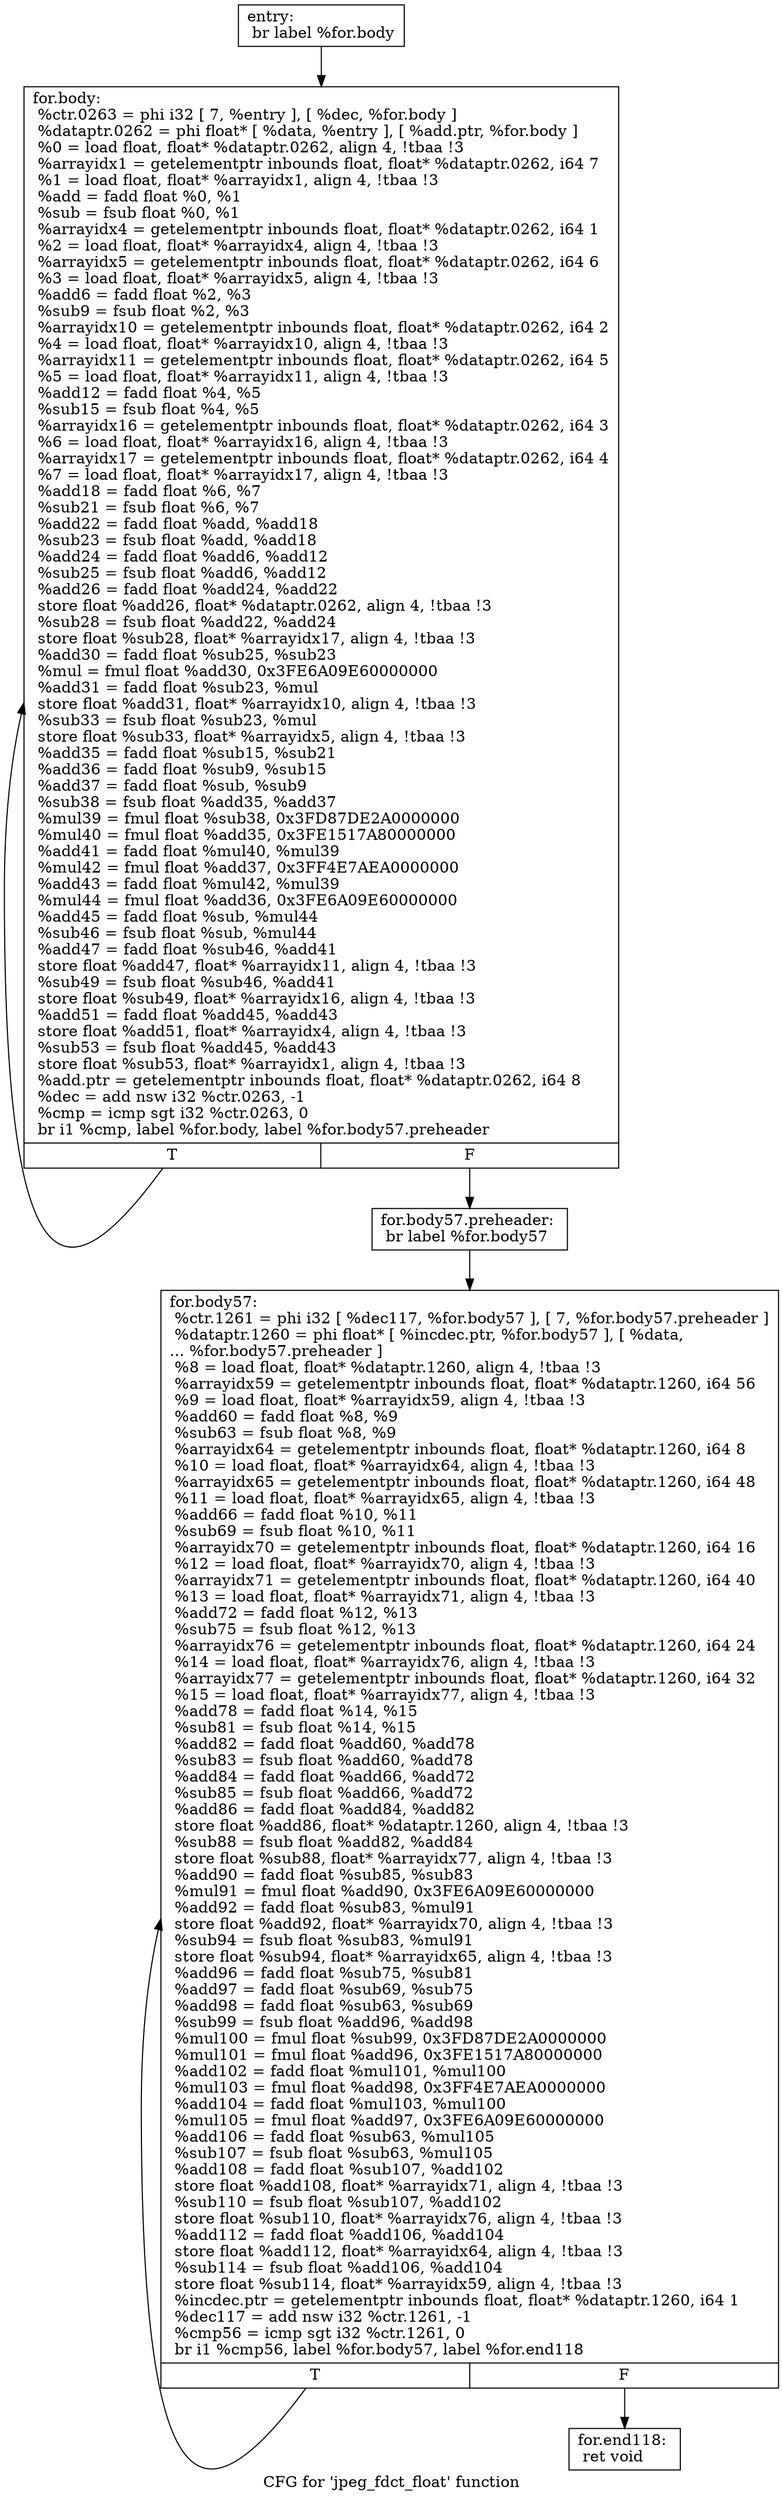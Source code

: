 digraph "CFG for 'jpeg_fdct_float' function" {
	label="CFG for 'jpeg_fdct_float' function";

	Node0x56e48d0 [shape=record,label="{entry:\l  br label %for.body\l}"];
	Node0x56e48d0 -> Node0x56e4980;
	Node0x56e4980 [shape=record,label="{for.body:                                         \l  %ctr.0263 = phi i32 [ 7, %entry ], [ %dec, %for.body ]\l  %dataptr.0262 = phi float* [ %data, %entry ], [ %add.ptr, %for.body ]\l  %0 = load float, float* %dataptr.0262, align 4, !tbaa !3\l  %arrayidx1 = getelementptr inbounds float, float* %dataptr.0262, i64 7\l  %1 = load float, float* %arrayidx1, align 4, !tbaa !3\l  %add = fadd float %0, %1\l  %sub = fsub float %0, %1\l  %arrayidx4 = getelementptr inbounds float, float* %dataptr.0262, i64 1\l  %2 = load float, float* %arrayidx4, align 4, !tbaa !3\l  %arrayidx5 = getelementptr inbounds float, float* %dataptr.0262, i64 6\l  %3 = load float, float* %arrayidx5, align 4, !tbaa !3\l  %add6 = fadd float %2, %3\l  %sub9 = fsub float %2, %3\l  %arrayidx10 = getelementptr inbounds float, float* %dataptr.0262, i64 2\l  %4 = load float, float* %arrayidx10, align 4, !tbaa !3\l  %arrayidx11 = getelementptr inbounds float, float* %dataptr.0262, i64 5\l  %5 = load float, float* %arrayidx11, align 4, !tbaa !3\l  %add12 = fadd float %4, %5\l  %sub15 = fsub float %4, %5\l  %arrayidx16 = getelementptr inbounds float, float* %dataptr.0262, i64 3\l  %6 = load float, float* %arrayidx16, align 4, !tbaa !3\l  %arrayidx17 = getelementptr inbounds float, float* %dataptr.0262, i64 4\l  %7 = load float, float* %arrayidx17, align 4, !tbaa !3\l  %add18 = fadd float %6, %7\l  %sub21 = fsub float %6, %7\l  %add22 = fadd float %add, %add18\l  %sub23 = fsub float %add, %add18\l  %add24 = fadd float %add6, %add12\l  %sub25 = fsub float %add6, %add12\l  %add26 = fadd float %add24, %add22\l  store float %add26, float* %dataptr.0262, align 4, !tbaa !3\l  %sub28 = fsub float %add22, %add24\l  store float %sub28, float* %arrayidx17, align 4, !tbaa !3\l  %add30 = fadd float %sub25, %sub23\l  %mul = fmul float %add30, 0x3FE6A09E60000000\l  %add31 = fadd float %sub23, %mul\l  store float %add31, float* %arrayidx10, align 4, !tbaa !3\l  %sub33 = fsub float %sub23, %mul\l  store float %sub33, float* %arrayidx5, align 4, !tbaa !3\l  %add35 = fadd float %sub15, %sub21\l  %add36 = fadd float %sub9, %sub15\l  %add37 = fadd float %sub, %sub9\l  %sub38 = fsub float %add35, %add37\l  %mul39 = fmul float %sub38, 0x3FD87DE2A0000000\l  %mul40 = fmul float %add35, 0x3FE1517A80000000\l  %add41 = fadd float %mul40, %mul39\l  %mul42 = fmul float %add37, 0x3FF4E7AEA0000000\l  %add43 = fadd float %mul42, %mul39\l  %mul44 = fmul float %add36, 0x3FE6A09E60000000\l  %add45 = fadd float %sub, %mul44\l  %sub46 = fsub float %sub, %mul44\l  %add47 = fadd float %sub46, %add41\l  store float %add47, float* %arrayidx11, align 4, !tbaa !3\l  %sub49 = fsub float %sub46, %add41\l  store float %sub49, float* %arrayidx16, align 4, !tbaa !3\l  %add51 = fadd float %add45, %add43\l  store float %add51, float* %arrayidx4, align 4, !tbaa !3\l  %sub53 = fsub float %add45, %add43\l  store float %sub53, float* %arrayidx1, align 4, !tbaa !3\l  %add.ptr = getelementptr inbounds float, float* %dataptr.0262, i64 8\l  %dec = add nsw i32 %ctr.0263, -1\l  %cmp = icmp sgt i32 %ctr.0263, 0\l  br i1 %cmp, label %for.body, label %for.body57.preheader\l|{<s0>T|<s1>F}}"];
	Node0x56e4980:s0 -> Node0x56e4980;
	Node0x56e4980:s1 -> Node0x56e5250;
	Node0x56e5250 [shape=record,label="{for.body57.preheader:                             \l  br label %for.body57\l}"];
	Node0x56e5250 -> Node0x56e7eb0;
	Node0x56e7eb0 [shape=record,label="{for.body57:                                       \l  %ctr.1261 = phi i32 [ %dec117, %for.body57 ], [ 7, %for.body57.preheader ]\l  %dataptr.1260 = phi float* [ %incdec.ptr, %for.body57 ], [ %data,\l... %for.body57.preheader ]\l  %8 = load float, float* %dataptr.1260, align 4, !tbaa !3\l  %arrayidx59 = getelementptr inbounds float, float* %dataptr.1260, i64 56\l  %9 = load float, float* %arrayidx59, align 4, !tbaa !3\l  %add60 = fadd float %8, %9\l  %sub63 = fsub float %8, %9\l  %arrayidx64 = getelementptr inbounds float, float* %dataptr.1260, i64 8\l  %10 = load float, float* %arrayidx64, align 4, !tbaa !3\l  %arrayidx65 = getelementptr inbounds float, float* %dataptr.1260, i64 48\l  %11 = load float, float* %arrayidx65, align 4, !tbaa !3\l  %add66 = fadd float %10, %11\l  %sub69 = fsub float %10, %11\l  %arrayidx70 = getelementptr inbounds float, float* %dataptr.1260, i64 16\l  %12 = load float, float* %arrayidx70, align 4, !tbaa !3\l  %arrayidx71 = getelementptr inbounds float, float* %dataptr.1260, i64 40\l  %13 = load float, float* %arrayidx71, align 4, !tbaa !3\l  %add72 = fadd float %12, %13\l  %sub75 = fsub float %12, %13\l  %arrayidx76 = getelementptr inbounds float, float* %dataptr.1260, i64 24\l  %14 = load float, float* %arrayidx76, align 4, !tbaa !3\l  %arrayidx77 = getelementptr inbounds float, float* %dataptr.1260, i64 32\l  %15 = load float, float* %arrayidx77, align 4, !tbaa !3\l  %add78 = fadd float %14, %15\l  %sub81 = fsub float %14, %15\l  %add82 = fadd float %add60, %add78\l  %sub83 = fsub float %add60, %add78\l  %add84 = fadd float %add66, %add72\l  %sub85 = fsub float %add66, %add72\l  %add86 = fadd float %add84, %add82\l  store float %add86, float* %dataptr.1260, align 4, !tbaa !3\l  %sub88 = fsub float %add82, %add84\l  store float %sub88, float* %arrayidx77, align 4, !tbaa !3\l  %add90 = fadd float %sub85, %sub83\l  %mul91 = fmul float %add90, 0x3FE6A09E60000000\l  %add92 = fadd float %sub83, %mul91\l  store float %add92, float* %arrayidx70, align 4, !tbaa !3\l  %sub94 = fsub float %sub83, %mul91\l  store float %sub94, float* %arrayidx65, align 4, !tbaa !3\l  %add96 = fadd float %sub75, %sub81\l  %add97 = fadd float %sub69, %sub75\l  %add98 = fadd float %sub63, %sub69\l  %sub99 = fsub float %add96, %add98\l  %mul100 = fmul float %sub99, 0x3FD87DE2A0000000\l  %mul101 = fmul float %add96, 0x3FE1517A80000000\l  %add102 = fadd float %mul101, %mul100\l  %mul103 = fmul float %add98, 0x3FF4E7AEA0000000\l  %add104 = fadd float %mul103, %mul100\l  %mul105 = fmul float %add97, 0x3FE6A09E60000000\l  %add106 = fadd float %sub63, %mul105\l  %sub107 = fsub float %sub63, %mul105\l  %add108 = fadd float %sub107, %add102\l  store float %add108, float* %arrayidx71, align 4, !tbaa !3\l  %sub110 = fsub float %sub107, %add102\l  store float %sub110, float* %arrayidx76, align 4, !tbaa !3\l  %add112 = fadd float %add106, %add104\l  store float %add112, float* %arrayidx64, align 4, !tbaa !3\l  %sub114 = fsub float %add106, %add104\l  store float %sub114, float* %arrayidx59, align 4, !tbaa !3\l  %incdec.ptr = getelementptr inbounds float, float* %dataptr.1260, i64 1\l  %dec117 = add nsw i32 %ctr.1261, -1\l  %cmp56 = icmp sgt i32 %ctr.1261, 0\l  br i1 %cmp56, label %for.body57, label %for.end118\l|{<s0>T|<s1>F}}"];
	Node0x56e7eb0:s0 -> Node0x56e7eb0;
	Node0x56e7eb0:s1 -> Node0x56e3710;
	Node0x56e3710 [shape=record,label="{for.end118:                                       \l  ret void\l}"];
}
